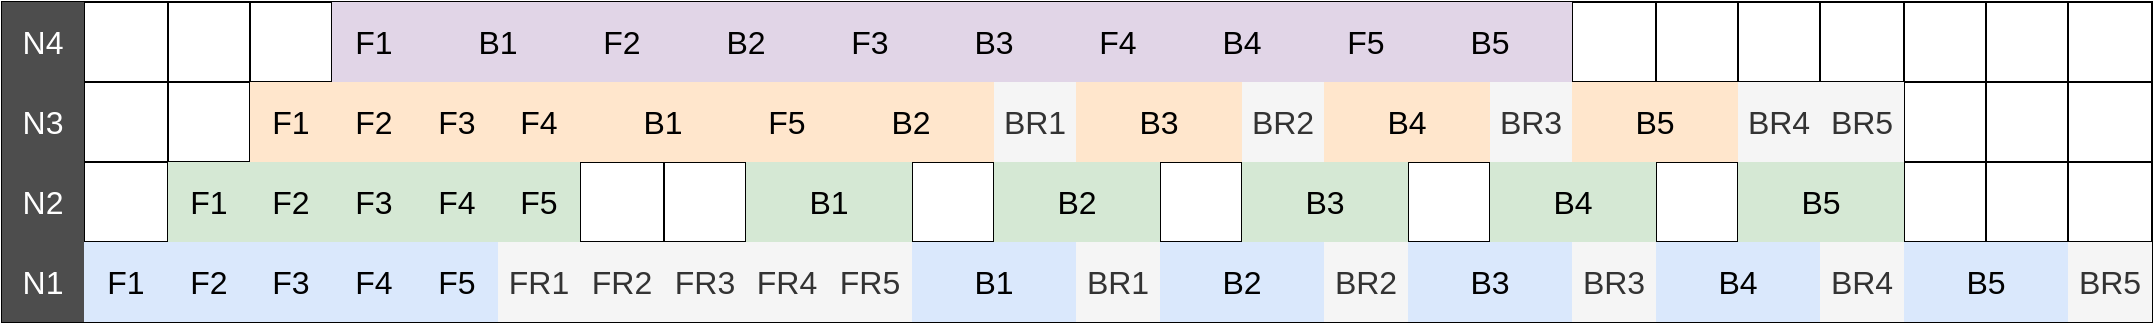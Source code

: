 <mxfile version="20.3.0" type="github">
  <diagram name="Page-1" id="2c4490ee-f0b8-94ab-5012-d5dc3445f7a3">
    <mxGraphModel dx="1597" dy="742" grid="1" gridSize="10" guides="1" tooltips="1" connect="0" arrows="1" fold="1" page="1" pageScale="1.5" pageWidth="1169" pageHeight="826" background="none" math="0" shadow="0">
      <root>
        <mxCell id="0" style=";html=1;" />
        <mxCell id="1" style=";html=1;" parent="0" />
        <mxCell id="j7-8gCURON169_EvJywG-1" value="" style="shape=table;html=1;whiteSpace=wrap;startSize=0;container=1;collapsible=0;childLayout=tableLayout;fontSize=16;strokeWidth=1;swimlaneLine=1;perimeterSpacing=0;strokeColor=#000000;shadow=0;sketch=0;" parent="1" vertex="1">
          <mxGeometry x="400" y="490" width="1075" height="160" as="geometry" />
        </mxCell>
        <mxCell id="j7-8gCURON169_EvJywG-2" value="" style="shape=tableRow;horizontal=0;startSize=0;swimlaneHead=0;swimlaneBody=0;top=0;left=0;bottom=0;right=0;collapsible=0;dropTarget=0;fillColor=none;points=[[0,0.5],[1,0.5]];portConstraint=eastwest;fontSize=16;strokeColor=#000000;strokeWidth=1;perimeterSpacing=0;shadow=0;sketch=0;swimlaneLine=1;" parent="j7-8gCURON169_EvJywG-1" vertex="1">
          <mxGeometry width="1075" height="40" as="geometry" />
        </mxCell>
        <mxCell id="j7-8gCURON169_EvJywG-3" value="N4" style="shape=partialRectangle;html=1;whiteSpace=wrap;connectable=0;fillColor=#4D4D4D;top=0;left=0;bottom=0;right=0;overflow=hidden;fontColor=#FFFFFF;fontSize=16;strokeColor=#000000;strokeWidth=1;perimeterSpacing=0;shadow=0;sketch=0;swimlaneLine=1;" parent="j7-8gCURON169_EvJywG-2" vertex="1">
          <mxGeometry width="41" height="40" as="geometry">
            <mxRectangle width="41" height="40" as="alternateBounds" />
          </mxGeometry>
        </mxCell>
        <mxCell id="j7-8gCURON169_EvJywG-164" style="shape=partialRectangle;html=1;whiteSpace=wrap;connectable=0;fillColor=none;top=0;left=0;bottom=0;right=0;overflow=hidden;fontSize=16;strokeColor=#000000;strokeWidth=1;perimeterSpacing=0;shadow=0;sketch=0;swimlaneLine=1;" parent="j7-8gCURON169_EvJywG-2" vertex="1">
          <mxGeometry x="41" width="42" height="40" as="geometry">
            <mxRectangle width="42" height="40" as="alternateBounds" />
          </mxGeometry>
        </mxCell>
        <mxCell id="j7-8gCURON169_EvJywG-158" style="shape=partialRectangle;html=1;whiteSpace=wrap;connectable=0;fillColor=none;top=0;left=0;bottom=0;right=0;overflow=hidden;fontSize=16;strokeColor=#000000;strokeWidth=1;perimeterSpacing=0;shadow=0;sketch=0;swimlaneLine=1;" parent="j7-8gCURON169_EvJywG-2" vertex="1">
          <mxGeometry x="83" width="41" height="40" as="geometry">
            <mxRectangle width="41" height="40" as="alternateBounds" />
          </mxGeometry>
        </mxCell>
        <mxCell id="j7-8gCURON169_EvJywG-152" style="shape=partialRectangle;html=1;whiteSpace=wrap;connectable=0;fillColor=none;top=0;left=0;bottom=0;right=0;overflow=hidden;fontSize=16;strokeColor=#000000;strokeWidth=1;perimeterSpacing=0;shadow=0;sketch=0;swimlaneLine=1;" parent="j7-8gCURON169_EvJywG-2" vertex="1">
          <mxGeometry x="124" width="41" height="40" as="geometry">
            <mxRectangle width="41" height="40" as="alternateBounds" />
          </mxGeometry>
        </mxCell>
        <mxCell id="j7-8gCURON169_EvJywG-146" value="F1" style="shape=partialRectangle;html=1;whiteSpace=wrap;connectable=0;fillColor=#e1d5e7;top=0;left=0;bottom=0;right=0;overflow=hidden;fontSize=16;strokeColor=#9673a6;strokeWidth=1;perimeterSpacing=0;shadow=0;sketch=0;swimlaneLine=1;" parent="j7-8gCURON169_EvJywG-2" vertex="1">
          <mxGeometry x="165" width="42" height="40" as="geometry">
            <mxRectangle width="42" height="40" as="alternateBounds" />
          </mxGeometry>
        </mxCell>
        <mxCell id="j7-8gCURON169_EvJywG-140" value="B1" style="shape=partialRectangle;html=1;whiteSpace=wrap;connectable=0;fillColor=#e1d5e7;top=0;left=0;bottom=0;right=0;overflow=hidden;fontSize=16;strokeColor=#9673a6;strokeWidth=1;perimeterSpacing=0;shadow=0;sketch=0;swimlaneLine=1;rowspan=1;colspan=2;" parent="j7-8gCURON169_EvJywG-2" vertex="1">
          <mxGeometry x="207" width="82" height="40" as="geometry">
            <mxRectangle width="41" height="40" as="alternateBounds" />
          </mxGeometry>
        </mxCell>
        <mxCell id="j7-8gCURON169_EvJywG-134" value="F3" style="shape=partialRectangle;html=1;whiteSpace=wrap;connectable=0;fillColor=#fff2cc;top=0;left=0;bottom=0;right=0;overflow=hidden;fontSize=16;strokeColor=#d6b656;strokeWidth=1;perimeterSpacing=0;shadow=0;sketch=0;swimlaneLine=1;" parent="j7-8gCURON169_EvJywG-2" vertex="1" visible="0">
          <mxGeometry x="248" width="41" height="40" as="geometry">
            <mxRectangle width="41" height="40" as="alternateBounds" />
          </mxGeometry>
        </mxCell>
        <mxCell id="j7-8gCURON169_EvJywG-110" value="F2" style="shape=partialRectangle;html=1;whiteSpace=wrap;connectable=0;fillColor=#e1d5e7;top=0;left=0;bottom=0;right=0;overflow=hidden;fontSize=16;strokeColor=#9673a6;" parent="j7-8gCURON169_EvJywG-2" vertex="1">
          <mxGeometry x="289" width="42" height="40" as="geometry">
            <mxRectangle width="42" height="40" as="alternateBounds" />
          </mxGeometry>
        </mxCell>
        <mxCell id="j7-8gCURON169_EvJywG-98" value="B2" style="shape=partialRectangle;html=1;whiteSpace=wrap;connectable=0;fillColor=#e1d5e7;top=0;left=0;bottom=0;right=0;overflow=hidden;fontSize=16;strokeColor=#9673a6;rowspan=1;colspan=2;" parent="j7-8gCURON169_EvJywG-2" vertex="1">
          <mxGeometry x="331" width="82" height="40" as="geometry">
            <mxRectangle width="41" height="40" as="alternateBounds" />
          </mxGeometry>
        </mxCell>
        <mxCell id="j7-8gCURON169_EvJywG-86" style="shape=partialRectangle;html=1;whiteSpace=wrap;connectable=0;fillColor=#fff2cc;top=0;left=0;bottom=0;right=0;overflow=hidden;fontSize=16;strokeColor=#d6b656;" parent="j7-8gCURON169_EvJywG-2" vertex="1" visible="0">
          <mxGeometry x="372" width="41" height="40" as="geometry">
            <mxRectangle width="41" height="40" as="alternateBounds" />
          </mxGeometry>
        </mxCell>
        <mxCell id="j7-8gCURON169_EvJywG-74" value="F3" style="shape=partialRectangle;html=1;whiteSpace=wrap;connectable=0;fillColor=#e1d5e7;top=0;left=0;bottom=0;right=0;overflow=hidden;fontSize=16;strokeColor=#9673a6;" parent="j7-8gCURON169_EvJywG-2" vertex="1">
          <mxGeometry x="413" width="42" height="40" as="geometry">
            <mxRectangle width="42" height="40" as="alternateBounds" />
          </mxGeometry>
        </mxCell>
        <mxCell id="j7-8gCURON169_EvJywG-62" value="B3" style="shape=partialRectangle;html=1;whiteSpace=wrap;connectable=0;fillColor=#e1d5e7;top=0;left=0;bottom=0;right=0;overflow=hidden;fontSize=16;rowspan=1;colspan=2;strokeColor=#9673a6;" parent="j7-8gCURON169_EvJywG-2" vertex="1">
          <mxGeometry x="455" width="82" height="40" as="geometry">
            <mxRectangle width="41" height="40" as="alternateBounds" />
          </mxGeometry>
        </mxCell>
        <mxCell id="j7-8gCURON169_EvJywG-56" style="shape=partialRectangle;html=1;whiteSpace=wrap;connectable=0;fillColor=#fff2cc;top=0;left=0;bottom=0;right=0;overflow=hidden;fontSize=16;strokeColor=#d6b656;strokeWidth=1;perimeterSpacing=0;shadow=0;sketch=0;swimlaneLine=1;" parent="j7-8gCURON169_EvJywG-2" vertex="1" visible="0">
          <mxGeometry x="496" width="41" height="40" as="geometry">
            <mxRectangle width="41" height="40" as="alternateBounds" />
          </mxGeometry>
        </mxCell>
        <mxCell id="j7-8gCURON169_EvJywG-50" value="F4" style="shape=partialRectangle;html=1;whiteSpace=wrap;connectable=0;fillColor=#e1d5e7;top=0;left=0;bottom=0;right=0;overflow=hidden;fontSize=16;strokeColor=#9673a6;strokeWidth=1;perimeterSpacing=0;shadow=0;sketch=0;swimlaneLine=1;" parent="j7-8gCURON169_EvJywG-2" vertex="1">
          <mxGeometry x="537" width="42" height="40" as="geometry">
            <mxRectangle width="42" height="40" as="alternateBounds" />
          </mxGeometry>
        </mxCell>
        <mxCell id="j7-8gCURON169_EvJywG-44" value="B4" style="shape=partialRectangle;html=1;whiteSpace=wrap;connectable=0;fillColor=#e1d5e7;top=0;left=0;bottom=0;right=0;overflow=hidden;fontSize=16;strokeColor=#9673a6;strokeWidth=1;perimeterSpacing=0;shadow=0;sketch=0;swimlaneLine=1;rowspan=1;colspan=2;fillStyle=auto;labelBorderColor=none;" parent="j7-8gCURON169_EvJywG-2" vertex="1">
          <mxGeometry x="579" width="82" height="40" as="geometry">
            <mxRectangle width="41" height="40" as="alternateBounds" />
          </mxGeometry>
        </mxCell>
        <mxCell id="j7-8gCURON169_EvJywG-38" style="shape=partialRectangle;html=1;whiteSpace=wrap;connectable=0;fillColor=#fff2cc;top=0;left=0;bottom=0;right=0;overflow=hidden;fontSize=16;strokeColor=#d6b656;strokeWidth=1;perimeterSpacing=0;shadow=0;sketch=0;swimlaneLine=1;" parent="j7-8gCURON169_EvJywG-2" vertex="1" visible="0">
          <mxGeometry x="620" width="41" height="40" as="geometry">
            <mxRectangle width="41" height="40" as="alternateBounds" />
          </mxGeometry>
        </mxCell>
        <mxCell id="j7-8gCURON169_EvJywG-32" value="F5" style="shape=partialRectangle;html=1;whiteSpace=wrap;connectable=0;fillColor=#e1d5e7;top=0;left=0;bottom=0;right=0;overflow=hidden;fontSize=16;strokeColor=#9673a6;strokeWidth=1;perimeterSpacing=0;shadow=0;sketch=0;swimlaneLine=1;" parent="j7-8gCURON169_EvJywG-2" vertex="1">
          <mxGeometry x="661" width="42" height="40" as="geometry">
            <mxRectangle width="42" height="40" as="alternateBounds" />
          </mxGeometry>
        </mxCell>
        <mxCell id="j7-8gCURON169_EvJywG-26" value="B5" style="shape=partialRectangle;html=1;whiteSpace=wrap;connectable=0;fillColor=#e1d5e7;top=0;left=0;bottom=0;right=0;overflow=hidden;fontSize=16;strokeColor=#9673a6;strokeWidth=1;perimeterSpacing=0;shadow=0;sketch=0;swimlaneLine=1;rowspan=1;colspan=2;" parent="j7-8gCURON169_EvJywG-2" vertex="1">
          <mxGeometry x="703" width="82" height="40" as="geometry">
            <mxRectangle width="41" height="40" as="alternateBounds" />
          </mxGeometry>
        </mxCell>
        <mxCell id="j7-8gCURON169_EvJywG-4" value="" style="shape=partialRectangle;html=1;whiteSpace=wrap;connectable=0;fillColor=none;top=0;left=0;bottom=0;right=0;overflow=hidden;fontSize=16;strokeColor=#000000;strokeWidth=1;perimeterSpacing=0;shadow=0;sketch=0;swimlaneLine=1;" parent="j7-8gCURON169_EvJywG-2" vertex="1" visible="0">
          <mxGeometry x="744" width="41" height="40" as="geometry">
            <mxRectangle width="41" height="40" as="alternateBounds" />
          </mxGeometry>
        </mxCell>
        <mxCell id="j7-8gCURON169_EvJywG-233" style="shape=partialRectangle;html=1;whiteSpace=wrap;connectable=0;fillColor=none;top=0;left=0;bottom=0;right=0;overflow=hidden;fontSize=16;strokeColor=#000000;strokeWidth=1;perimeterSpacing=0;shadow=0;sketch=0;swimlaneLine=1;" parent="j7-8gCURON169_EvJywG-2" vertex="1">
          <mxGeometry x="785" width="42" height="40" as="geometry">
            <mxRectangle width="42" height="40" as="alternateBounds" />
          </mxGeometry>
        </mxCell>
        <mxCell id="j7-8gCURON169_EvJywG-227" style="shape=partialRectangle;html=1;whiteSpace=wrap;connectable=0;fillColor=none;top=0;left=0;bottom=0;right=0;overflow=hidden;fontSize=16;strokeColor=#000000;strokeWidth=1;perimeterSpacing=0;shadow=0;sketch=0;swimlaneLine=1;" parent="j7-8gCURON169_EvJywG-2" vertex="1">
          <mxGeometry x="827" width="41" height="40" as="geometry">
            <mxRectangle width="41" height="40" as="alternateBounds" />
          </mxGeometry>
        </mxCell>
        <mxCell id="j7-8gCURON169_EvJywG-5" value="" style="shape=partialRectangle;html=1;whiteSpace=wrap;connectable=0;fillColor=none;top=0;left=0;bottom=0;right=0;overflow=hidden;fontSize=16;strokeColor=#000000;strokeWidth=1;perimeterSpacing=0;shadow=0;sketch=0;swimlaneLine=1;" parent="j7-8gCURON169_EvJywG-2" vertex="1">
          <mxGeometry x="868" width="41" height="40" as="geometry">
            <mxRectangle width="41" height="40" as="alternateBounds" />
          </mxGeometry>
        </mxCell>
        <mxCell id="j7-8gCURON169_EvJywG-128" value="" style="shape=partialRectangle;html=1;whiteSpace=wrap;connectable=0;fillColor=none;top=0;left=0;bottom=0;right=0;overflow=hidden;fontSize=16;strokeColor=#000000;strokeWidth=1;perimeterSpacing=0;shadow=0;sketch=0;swimlaneLine=1;" parent="j7-8gCURON169_EvJywG-2" vertex="1">
          <mxGeometry x="909" width="42" height="40" as="geometry">
            <mxRectangle width="42" height="40" as="alternateBounds" />
          </mxGeometry>
        </mxCell>
        <mxCell id="j7-8gCURON169_EvJywG-122" value="" style="shape=partialRectangle;html=1;whiteSpace=wrap;connectable=0;fillColor=none;top=0;left=0;bottom=0;right=0;overflow=hidden;fontSize=16;strokeColor=#000000;strokeWidth=1;perimeterSpacing=0;shadow=0;sketch=0;swimlaneLine=1;" parent="j7-8gCURON169_EvJywG-2" vertex="1">
          <mxGeometry x="951" width="41" height="40" as="geometry">
            <mxRectangle width="41" height="40" as="alternateBounds" />
          </mxGeometry>
        </mxCell>
        <mxCell id="j7-8gCURON169_EvJywG-116" value="" style="shape=partialRectangle;html=1;whiteSpace=wrap;connectable=0;fillColor=none;top=0;left=0;bottom=0;right=0;overflow=hidden;fontSize=16;strokeColor=#000000;strokeWidth=1;perimeterSpacing=0;shadow=0;sketch=0;swimlaneLine=1;" parent="j7-8gCURON169_EvJywG-2" vertex="1">
          <mxGeometry x="992" width="41" height="40" as="geometry">
            <mxRectangle width="41" height="40" as="alternateBounds" />
          </mxGeometry>
        </mxCell>
        <mxCell id="j7-8gCURON169_EvJywG-104" value="" style="shape=partialRectangle;html=1;whiteSpace=wrap;connectable=0;fillColor=none;top=0;left=0;bottom=0;right=0;overflow=hidden;fontSize=16;strokeColor=#000000;strokeWidth=1;perimeterSpacing=0;shadow=0;sketch=0;swimlaneLine=1;" parent="j7-8gCURON169_EvJywG-2" vertex="1">
          <mxGeometry x="1033" width="42" height="40" as="geometry">
            <mxRectangle width="42" height="40" as="alternateBounds" />
          </mxGeometry>
        </mxCell>
        <mxCell id="j7-8gCURON169_EvJywG-6" value="" style="shape=tableRow;horizontal=0;startSize=0;swimlaneHead=0;swimlaneBody=0;top=0;left=0;bottom=0;right=0;collapsible=0;dropTarget=0;fillColor=none;points=[[0,0.5],[1,0.5]];portConstraint=eastwest;fontSize=16;strokeColor=#000000;strokeWidth=1;perimeterSpacing=0;shadow=0;sketch=0;swimlaneLine=1;" parent="j7-8gCURON169_EvJywG-1" vertex="1">
          <mxGeometry y="40" width="1075" height="40" as="geometry" />
        </mxCell>
        <mxCell id="j7-8gCURON169_EvJywG-7" value="N3" style="shape=partialRectangle;html=1;whiteSpace=wrap;connectable=0;fillColor=#4D4D4D;top=0;left=0;bottom=0;right=0;overflow=hidden;fontColor=#FFFFFF;fontSize=16;strokeColor=#000000;strokeWidth=1;perimeterSpacing=0;shadow=0;sketch=0;swimlaneLine=1;" parent="j7-8gCURON169_EvJywG-6" vertex="1">
          <mxGeometry width="41" height="40" as="geometry">
            <mxRectangle width="41" height="40" as="alternateBounds" />
          </mxGeometry>
        </mxCell>
        <mxCell id="j7-8gCURON169_EvJywG-165" style="shape=partialRectangle;html=1;whiteSpace=wrap;connectable=0;fillColor=none;top=0;left=0;bottom=0;right=0;overflow=hidden;fontSize=16;strokeColor=#000000;strokeWidth=1;perimeterSpacing=0;shadow=0;sketch=0;swimlaneLine=1;" parent="j7-8gCURON169_EvJywG-6" vertex="1">
          <mxGeometry x="41" width="42" height="40" as="geometry">
            <mxRectangle width="42" height="40" as="alternateBounds" />
          </mxGeometry>
        </mxCell>
        <mxCell id="j7-8gCURON169_EvJywG-159" style="shape=partialRectangle;html=1;whiteSpace=wrap;connectable=0;fillColor=none;top=0;left=0;bottom=0;right=0;overflow=hidden;fontSize=16;strokeColor=#000000;strokeWidth=1;perimeterSpacing=0;shadow=0;sketch=0;swimlaneLine=1;" parent="j7-8gCURON169_EvJywG-6" vertex="1">
          <mxGeometry x="83" width="41" height="40" as="geometry">
            <mxRectangle width="41" height="40" as="alternateBounds" />
          </mxGeometry>
        </mxCell>
        <mxCell id="j7-8gCURON169_EvJywG-153" value="F1" style="shape=partialRectangle;html=1;whiteSpace=wrap;connectable=0;fillColor=#ffe6cc;top=0;left=0;bottom=0;right=0;overflow=hidden;fontSize=16;strokeColor=#d79b00;strokeWidth=1;perimeterSpacing=0;shadow=0;sketch=0;swimlaneLine=1;" parent="j7-8gCURON169_EvJywG-6" vertex="1">
          <mxGeometry x="124" width="41" height="40" as="geometry">
            <mxRectangle width="41" height="40" as="alternateBounds" />
          </mxGeometry>
        </mxCell>
        <mxCell id="j7-8gCURON169_EvJywG-147" value="F2" style="shape=partialRectangle;html=1;whiteSpace=wrap;connectable=0;fillColor=#ffe6cc;top=0;left=0;bottom=0;right=0;overflow=hidden;fontSize=16;strokeColor=#d79b00;strokeWidth=1;perimeterSpacing=0;shadow=0;sketch=0;swimlaneLine=1;" parent="j7-8gCURON169_EvJywG-6" vertex="1">
          <mxGeometry x="165" width="42" height="40" as="geometry">
            <mxRectangle width="42" height="40" as="alternateBounds" />
          </mxGeometry>
        </mxCell>
        <mxCell id="j7-8gCURON169_EvJywG-141" value="F3" style="shape=partialRectangle;html=1;whiteSpace=wrap;connectable=0;fillColor=#ffe6cc;top=0;left=0;bottom=0;right=0;overflow=hidden;fontSize=16;strokeColor=#d79b00;strokeWidth=1;perimeterSpacing=0;shadow=0;sketch=0;swimlaneLine=1;" parent="j7-8gCURON169_EvJywG-6" vertex="1">
          <mxGeometry x="207" width="41" height="40" as="geometry">
            <mxRectangle width="41" height="40" as="alternateBounds" />
          </mxGeometry>
        </mxCell>
        <mxCell id="j7-8gCURON169_EvJywG-135" value="F4" style="shape=partialRectangle;html=1;whiteSpace=wrap;connectable=0;fillColor=#ffe6cc;top=0;left=0;bottom=0;right=0;overflow=hidden;fontSize=16;strokeColor=#d79b00;strokeWidth=1;perimeterSpacing=0;shadow=0;sketch=0;swimlaneLine=1;" parent="j7-8gCURON169_EvJywG-6" vertex="1">
          <mxGeometry x="248" width="41" height="40" as="geometry">
            <mxRectangle width="41" height="40" as="alternateBounds" />
          </mxGeometry>
        </mxCell>
        <mxCell id="j7-8gCURON169_EvJywG-129" value="B1" style="shape=partialRectangle;html=1;whiteSpace=wrap;connectable=0;fillColor=#ffe6cc;top=0;left=0;bottom=0;right=0;overflow=hidden;fontSize=16;strokeColor=#d79b00;strokeWidth=1;perimeterSpacing=0;shadow=0;sketch=0;swimlaneLine=1;rowspan=1;colspan=2;" parent="j7-8gCURON169_EvJywG-6" vertex="1">
          <mxGeometry x="289" width="83" height="40" as="geometry">
            <mxRectangle width="42" height="40" as="alternateBounds" />
          </mxGeometry>
        </mxCell>
        <mxCell id="j7-8gCURON169_EvJywG-123" value="B2" style="shape=partialRectangle;html=1;whiteSpace=wrap;connectable=0;fillColor=#ffe6cc;top=0;left=0;bottom=0;right=0;overflow=hidden;fontSize=16;strokeColor=#d79b00;strokeWidth=1;perimeterSpacing=0;shadow=0;sketch=0;swimlaneLine=1;" parent="j7-8gCURON169_EvJywG-6" vertex="1" visible="0">
          <mxGeometry x="331" width="41" height="40" as="geometry">
            <mxRectangle width="41" height="40" as="alternateBounds" />
          </mxGeometry>
        </mxCell>
        <mxCell id="j7-8gCURON169_EvJywG-117" value="F5" style="shape=partialRectangle;html=1;whiteSpace=wrap;connectable=0;fillColor=#ffe6cc;top=0;left=0;bottom=0;right=0;overflow=hidden;fontSize=16;strokeColor=#d79b00;strokeWidth=1;perimeterSpacing=0;shadow=0;sketch=0;swimlaneLine=1;" parent="j7-8gCURON169_EvJywG-6" vertex="1">
          <mxGeometry x="372" width="41" height="40" as="geometry">
            <mxRectangle width="41" height="40" as="alternateBounds" />
          </mxGeometry>
        </mxCell>
        <mxCell id="j7-8gCURON169_EvJywG-105" value="B2" style="shape=partialRectangle;html=1;whiteSpace=wrap;connectable=0;fillColor=#ffe6cc;top=0;left=0;bottom=0;right=0;overflow=hidden;fontSize=16;strokeColor=#d79b00;strokeWidth=1;perimeterSpacing=0;shadow=0;sketch=0;swimlaneLine=1;rowspan=1;colspan=2;" parent="j7-8gCURON169_EvJywG-6" vertex="1">
          <mxGeometry x="413" width="83" height="40" as="geometry">
            <mxRectangle width="42" height="40" as="alternateBounds" />
          </mxGeometry>
        </mxCell>
        <mxCell id="j7-8gCURON169_EvJywG-111" value="" style="shape=partialRectangle;html=1;whiteSpace=wrap;connectable=0;fillColor=none;top=0;left=0;bottom=0;right=0;overflow=hidden;fontSize=16;strokeColor=#000000;strokeWidth=1;perimeterSpacing=0;shadow=0;sketch=0;swimlaneLine=1;" parent="j7-8gCURON169_EvJywG-6" vertex="1" visible="0">
          <mxGeometry x="455" width="41" height="40" as="geometry">
            <mxRectangle width="41" height="40" as="alternateBounds" />
          </mxGeometry>
        </mxCell>
        <mxCell id="j7-8gCURON169_EvJywG-93" value="BR1" style="shape=partialRectangle;html=1;whiteSpace=wrap;connectable=0;fillColor=#f5f5f5;top=0;left=0;bottom=0;right=0;overflow=hidden;fontSize=16;strokeColor=#666666;strokeWidth=1;shadow=0;sketch=0;fontColor=#333333;" parent="j7-8gCURON169_EvJywG-6" vertex="1">
          <mxGeometry x="496" width="41" height="40" as="geometry">
            <mxRectangle width="41" height="40" as="alternateBounds" />
          </mxGeometry>
        </mxCell>
        <mxCell id="j7-8gCURON169_EvJywG-99" value="B3" style="shape=partialRectangle;html=1;whiteSpace=wrap;connectable=0;fillColor=#ffe6cc;top=0;left=0;bottom=0;right=0;overflow=hidden;fontSize=16;strokeColor=#d79b00;strokeWidth=1;perimeterSpacing=0;shadow=0;sketch=0;swimlaneLine=1;rowspan=1;colspan=2;" parent="j7-8gCURON169_EvJywG-6" vertex="1">
          <mxGeometry x="537" width="83" height="40" as="geometry">
            <mxRectangle width="42" height="40" as="alternateBounds" />
          </mxGeometry>
        </mxCell>
        <mxCell id="j7-8gCURON169_EvJywG-81" value="" style="shape=partialRectangle;html=1;whiteSpace=wrap;connectable=0;fillColor=none;top=0;left=0;bottom=0;right=0;overflow=hidden;fontSize=16;strokeColor=#000000;strokeWidth=1;shadow=0;sketch=0;" parent="j7-8gCURON169_EvJywG-6" vertex="1" visible="0">
          <mxGeometry x="579" width="41" height="40" as="geometry">
            <mxRectangle width="41" height="40" as="alternateBounds" />
          </mxGeometry>
        </mxCell>
        <mxCell id="j7-8gCURON169_EvJywG-87" value="BR2" style="shape=partialRectangle;html=1;whiteSpace=wrap;connectable=0;fillColor=#f5f5f5;top=0;left=0;bottom=0;right=0;overflow=hidden;fontSize=16;strokeColor=#666666;strokeWidth=1;perimeterSpacing=0;shadow=0;sketch=0;swimlaneLine=1;fontColor=#333333;" parent="j7-8gCURON169_EvJywG-6" vertex="1">
          <mxGeometry x="620" width="41" height="40" as="geometry">
            <mxRectangle width="41" height="40" as="alternateBounds" />
          </mxGeometry>
        </mxCell>
        <mxCell id="j7-8gCURON169_EvJywG-69" value="B4" style="shape=partialRectangle;html=1;whiteSpace=wrap;connectable=0;fillColor=#ffe6cc;top=0;left=0;bottom=0;right=0;overflow=hidden;fontSize=16;strokeColor=#d79b00;strokeWidth=1;shadow=0;sketch=0;rowspan=1;colspan=2;" parent="j7-8gCURON169_EvJywG-6" vertex="1">
          <mxGeometry x="661" width="83" height="40" as="geometry">
            <mxRectangle width="42" height="40" as="alternateBounds" />
          </mxGeometry>
        </mxCell>
        <mxCell id="j7-8gCURON169_EvJywG-75" value="" style="shape=partialRectangle;html=1;whiteSpace=wrap;connectable=0;fillColor=none;top=0;left=0;bottom=0;right=0;overflow=hidden;fontSize=16;strokeColor=#000000;strokeWidth=1;perimeterSpacing=0;shadow=0;sketch=0;swimlaneLine=1;" parent="j7-8gCURON169_EvJywG-6" vertex="1" visible="0">
          <mxGeometry x="703" width="41" height="40" as="geometry">
            <mxRectangle width="41" height="40" as="alternateBounds" />
          </mxGeometry>
        </mxCell>
        <mxCell id="j7-8gCURON169_EvJywG-57" value="BR3" style="shape=partialRectangle;html=1;whiteSpace=wrap;connectable=0;fillColor=#f5f5f5;top=0;left=0;bottom=0;right=0;overflow=hidden;fontSize=16;strokeColor=#666666;strokeWidth=1;shadow=0;sketch=0;fontColor=#333333;" parent="j7-8gCURON169_EvJywG-6" vertex="1">
          <mxGeometry x="744" width="41" height="40" as="geometry">
            <mxRectangle width="41" height="40" as="alternateBounds" />
          </mxGeometry>
        </mxCell>
        <mxCell id="j7-8gCURON169_EvJywG-63" value="B5" style="shape=partialRectangle;html=1;whiteSpace=wrap;connectable=0;fillColor=#ffe6cc;top=0;left=0;bottom=0;right=0;overflow=hidden;fontSize=16;strokeColor=#d79b00;strokeWidth=1;perimeterSpacing=0;shadow=0;sketch=0;swimlaneLine=1;rowspan=1;colspan=2;" parent="j7-8gCURON169_EvJywG-6" vertex="1">
          <mxGeometry x="785" width="83" height="40" as="geometry">
            <mxRectangle width="42" height="40" as="alternateBounds" />
          </mxGeometry>
        </mxCell>
        <mxCell id="j7-8gCURON169_EvJywG-51" style="shape=partialRectangle;html=1;whiteSpace=wrap;connectable=0;fillColor=none;top=0;left=0;bottom=0;right=0;overflow=hidden;fontSize=16;strokeColor=#000000;strokeWidth=1;shadow=0;sketch=0;" parent="j7-8gCURON169_EvJywG-6" vertex="1" visible="0">
          <mxGeometry x="827" width="41" height="40" as="geometry">
            <mxRectangle width="41" height="40" as="alternateBounds" />
          </mxGeometry>
        </mxCell>
        <mxCell id="j7-8gCURON169_EvJywG-45" value="BR4" style="shape=partialRectangle;html=1;whiteSpace=wrap;connectable=0;fillColor=#f5f5f5;top=0;left=0;bottom=0;right=0;overflow=hidden;fontSize=16;strokeColor=#666666;strokeWidth=1;perimeterSpacing=0;shadow=0;sketch=0;swimlaneLine=1;fontColor=#333333;" parent="j7-8gCURON169_EvJywG-6" vertex="1">
          <mxGeometry x="868" width="41" height="40" as="geometry">
            <mxRectangle width="41" height="40" as="alternateBounds" />
          </mxGeometry>
        </mxCell>
        <mxCell id="j7-8gCURON169_EvJywG-39" value="BR5" style="shape=partialRectangle;html=1;whiteSpace=wrap;connectable=0;fillColor=#f5f5f5;top=0;left=0;bottom=0;right=0;overflow=hidden;fontSize=16;strokeColor=#666666;strokeWidth=1;perimeterSpacing=0;shadow=0;sketch=0;swimlaneLine=1;fontColor=#333333;" parent="j7-8gCURON169_EvJywG-6" vertex="1">
          <mxGeometry x="909" width="42" height="40" as="geometry">
            <mxRectangle width="42" height="40" as="alternateBounds" />
          </mxGeometry>
        </mxCell>
        <mxCell id="j7-8gCURON169_EvJywG-33" style="shape=partialRectangle;html=1;whiteSpace=wrap;connectable=0;fillColor=none;top=0;left=0;bottom=0;right=0;overflow=hidden;fontSize=16;strokeColor=#000000;strokeWidth=1;perimeterSpacing=0;shadow=0;sketch=0;swimlaneLine=1;" parent="j7-8gCURON169_EvJywG-6" vertex="1">
          <mxGeometry x="951" width="41" height="40" as="geometry">
            <mxRectangle width="41" height="40" as="alternateBounds" />
          </mxGeometry>
        </mxCell>
        <mxCell id="j7-8gCURON169_EvJywG-27" style="shape=partialRectangle;html=1;whiteSpace=wrap;connectable=0;fillColor=none;top=0;left=0;bottom=0;right=0;overflow=hidden;fontSize=16;strokeColor=#000000;strokeWidth=1;perimeterSpacing=0;shadow=0;sketch=0;swimlaneLine=1;" parent="j7-8gCURON169_EvJywG-6" vertex="1">
          <mxGeometry x="992" width="41" height="40" as="geometry">
            <mxRectangle width="41" height="40" as="alternateBounds" />
          </mxGeometry>
        </mxCell>
        <mxCell id="j7-8gCURON169_EvJywG-8" value="" style="shape=partialRectangle;html=1;whiteSpace=wrap;connectable=0;fillColor=none;top=0;left=0;bottom=0;right=0;overflow=hidden;fontSize=16;strokeColor=#000000;strokeWidth=1;perimeterSpacing=0;shadow=0;sketch=0;swimlaneLine=1;" parent="j7-8gCURON169_EvJywG-6" vertex="1">
          <mxGeometry x="1033" width="42" height="40" as="geometry">
            <mxRectangle width="42" height="40" as="alternateBounds" />
          </mxGeometry>
        </mxCell>
        <mxCell id="j7-8gCURON169_EvJywG-10" value="" style="shape=tableRow;horizontal=0;startSize=0;swimlaneHead=0;swimlaneBody=0;top=0;left=0;bottom=0;right=0;collapsible=0;dropTarget=0;fillColor=none;points=[[0,0.5],[1,0.5]];portConstraint=eastwest;fontSize=16;strokeColor=#000000;strokeWidth=1;perimeterSpacing=0;shadow=0;sketch=0;swimlaneLine=1;" parent="j7-8gCURON169_EvJywG-1" vertex="1">
          <mxGeometry y="80" width="1075" height="40" as="geometry" />
        </mxCell>
        <mxCell id="j7-8gCURON169_EvJywG-11" value="N2" style="shape=partialRectangle;html=1;whiteSpace=wrap;connectable=0;fillColor=#4D4D4D;top=0;left=0;bottom=0;right=0;overflow=hidden;fontColor=#FFFFFF;fontSize=16;strokeColor=#000000;strokeWidth=1;perimeterSpacing=0;shadow=0;sketch=0;swimlaneLine=1;" parent="j7-8gCURON169_EvJywG-10" vertex="1">
          <mxGeometry width="41" height="40" as="geometry">
            <mxRectangle width="41" height="40" as="alternateBounds" />
          </mxGeometry>
        </mxCell>
        <mxCell id="j7-8gCURON169_EvJywG-166" style="shape=partialRectangle;html=1;whiteSpace=wrap;connectable=0;fillColor=none;top=0;left=0;bottom=0;right=0;overflow=hidden;fontSize=16;strokeColor=#000000;strokeWidth=1;perimeterSpacing=0;shadow=0;sketch=0;swimlaneLine=1;" parent="j7-8gCURON169_EvJywG-10" vertex="1">
          <mxGeometry x="41" width="42" height="40" as="geometry">
            <mxRectangle width="42" height="40" as="alternateBounds" />
          </mxGeometry>
        </mxCell>
        <mxCell id="j7-8gCURON169_EvJywG-160" value="F1" style="shape=partialRectangle;html=1;whiteSpace=wrap;connectable=0;fillColor=#d5e8d4;top=0;left=0;bottom=0;right=0;overflow=hidden;fontSize=16;strokeColor=#82b366;strokeWidth=1;perimeterSpacing=0;shadow=0;sketch=0;swimlaneLine=1;" parent="j7-8gCURON169_EvJywG-10" vertex="1">
          <mxGeometry x="83" width="41" height="40" as="geometry">
            <mxRectangle width="41" height="40" as="alternateBounds" />
          </mxGeometry>
        </mxCell>
        <mxCell id="j7-8gCURON169_EvJywG-154" value="F2" style="shape=partialRectangle;html=1;whiteSpace=wrap;connectable=0;fillColor=#d5e8d4;top=0;left=0;bottom=0;right=0;overflow=hidden;fontSize=16;strokeColor=#82b366;strokeWidth=1;perimeterSpacing=0;shadow=0;sketch=0;swimlaneLine=1;" parent="j7-8gCURON169_EvJywG-10" vertex="1">
          <mxGeometry x="124" width="41" height="40" as="geometry">
            <mxRectangle width="41" height="40" as="alternateBounds" />
          </mxGeometry>
        </mxCell>
        <mxCell id="j7-8gCURON169_EvJywG-148" value="F3" style="shape=partialRectangle;html=1;whiteSpace=wrap;connectable=0;fillColor=#d5e8d4;top=0;left=0;bottom=0;right=0;overflow=hidden;fontSize=16;strokeColor=#82b366;strokeWidth=1;perimeterSpacing=0;shadow=0;sketch=0;swimlaneLine=1;" parent="j7-8gCURON169_EvJywG-10" vertex="1">
          <mxGeometry x="165" width="42" height="40" as="geometry">
            <mxRectangle width="42" height="40" as="alternateBounds" />
          </mxGeometry>
        </mxCell>
        <mxCell id="j7-8gCURON169_EvJywG-142" value="F4" style="shape=partialRectangle;html=1;whiteSpace=wrap;connectable=0;fillColor=#d5e8d4;top=0;left=0;bottom=0;right=0;overflow=hidden;fontSize=16;strokeColor=#82b366;strokeWidth=1;perimeterSpacing=0;shadow=0;sketch=0;swimlaneLine=1;" parent="j7-8gCURON169_EvJywG-10" vertex="1">
          <mxGeometry x="207" width="41" height="40" as="geometry">
            <mxRectangle width="41" height="40" as="alternateBounds" />
          </mxGeometry>
        </mxCell>
        <mxCell id="j7-8gCURON169_EvJywG-136" value="F5" style="shape=partialRectangle;html=1;whiteSpace=wrap;connectable=0;fillColor=#d5e8d4;top=0;left=0;bottom=0;right=0;overflow=hidden;fontSize=16;strokeColor=#82b366;strokeWidth=1;perimeterSpacing=0;shadow=0;sketch=0;swimlaneLine=1;" parent="j7-8gCURON169_EvJywG-10" vertex="1">
          <mxGeometry x="248" width="41" height="40" as="geometry">
            <mxRectangle width="41" height="40" as="alternateBounds" />
          </mxGeometry>
        </mxCell>
        <mxCell id="j7-8gCURON169_EvJywG-130" style="shape=partialRectangle;html=1;whiteSpace=wrap;connectable=0;fillColor=none;top=0;left=0;bottom=0;right=0;overflow=hidden;fontSize=16;strokeColor=#000000;strokeWidth=1;perimeterSpacing=0;shadow=0;sketch=0;swimlaneLine=1;" parent="j7-8gCURON169_EvJywG-10" vertex="1">
          <mxGeometry x="289" width="42" height="40" as="geometry">
            <mxRectangle width="42" height="40" as="alternateBounds" />
          </mxGeometry>
        </mxCell>
        <mxCell id="j7-8gCURON169_EvJywG-124" style="shape=partialRectangle;html=1;whiteSpace=wrap;connectable=0;fillColor=none;top=0;left=0;bottom=0;right=0;overflow=hidden;fontSize=16;strokeColor=#000000;strokeWidth=1;perimeterSpacing=0;shadow=0;sketch=0;swimlaneLine=1;" parent="j7-8gCURON169_EvJywG-10" vertex="1">
          <mxGeometry x="331" width="41" height="40" as="geometry">
            <mxRectangle width="41" height="40" as="alternateBounds" />
          </mxGeometry>
        </mxCell>
        <mxCell id="j7-8gCURON169_EvJywG-118" value="B1" style="shape=partialRectangle;html=1;whiteSpace=wrap;connectable=0;fillColor=#d5e8d4;top=0;left=0;bottom=0;right=0;overflow=hidden;fontSize=16;strokeColor=#82b366;strokeWidth=1;perimeterSpacing=0;shadow=0;sketch=0;swimlaneLine=1;rowspan=1;colspan=2;" parent="j7-8gCURON169_EvJywG-10" vertex="1">
          <mxGeometry x="372" width="83" height="40" as="geometry">
            <mxRectangle width="41" height="40" as="alternateBounds" />
          </mxGeometry>
        </mxCell>
        <mxCell id="j7-8gCURON169_EvJywG-112" style="shape=partialRectangle;html=1;whiteSpace=wrap;connectable=0;fillColor=none;top=0;left=0;bottom=0;right=0;overflow=hidden;fontSize=16;strokeColor=#000000;strokeWidth=1;perimeterSpacing=0;shadow=0;sketch=0;swimlaneLine=1;" parent="j7-8gCURON169_EvJywG-10" vertex="1" visible="0">
          <mxGeometry x="413" width="42" height="40" as="geometry">
            <mxRectangle width="42" height="40" as="alternateBounds" />
          </mxGeometry>
        </mxCell>
        <mxCell id="j7-8gCURON169_EvJywG-100" style="shape=partialRectangle;html=1;whiteSpace=wrap;connectable=0;fillColor=none;top=0;left=0;bottom=0;right=0;overflow=hidden;fontSize=16;strokeColor=#000000;strokeWidth=1;perimeterSpacing=0;shadow=0;sketch=0;swimlaneLine=1;" parent="j7-8gCURON169_EvJywG-10" vertex="1">
          <mxGeometry x="455" width="41" height="40" as="geometry">
            <mxRectangle width="41" height="40" as="alternateBounds" />
          </mxGeometry>
        </mxCell>
        <mxCell id="j7-8gCURON169_EvJywG-88" value="B2" style="shape=partialRectangle;html=1;whiteSpace=wrap;connectable=0;fillColor=#d5e8d4;top=0;left=0;bottom=0;right=0;overflow=hidden;fontSize=16;strokeColor=#82b366;strokeWidth=1;perimeterSpacing=0;shadow=0;sketch=0;swimlaneLine=1;rowspan=1;colspan=2;" parent="j7-8gCURON169_EvJywG-10" vertex="1">
          <mxGeometry x="496" width="83" height="40" as="geometry">
            <mxRectangle width="41" height="40" as="alternateBounds" />
          </mxGeometry>
        </mxCell>
        <mxCell id="j7-8gCURON169_EvJywG-106" value="B5" style="shape=partialRectangle;html=1;whiteSpace=wrap;connectable=0;fillColor=none;top=0;left=0;bottom=0;right=0;overflow=hidden;fontSize=16;strokeColor=#000000;strokeWidth=1;perimeterSpacing=0;shadow=0;sketch=0;swimlaneLine=1;" parent="j7-8gCURON169_EvJywG-10" vertex="1" visible="0">
          <mxGeometry x="537" width="42" height="40" as="geometry">
            <mxRectangle width="42" height="40" as="alternateBounds" />
          </mxGeometry>
        </mxCell>
        <mxCell id="j7-8gCURON169_EvJywG-76" style="shape=partialRectangle;html=1;whiteSpace=wrap;connectable=0;fillColor=none;top=0;left=0;bottom=0;right=0;overflow=hidden;fontSize=16;strokeColor=#000000;strokeWidth=1;shadow=0;sketch=0;" parent="j7-8gCURON169_EvJywG-10" vertex="1">
          <mxGeometry x="579" width="41" height="40" as="geometry">
            <mxRectangle width="41" height="40" as="alternateBounds" />
          </mxGeometry>
        </mxCell>
        <mxCell id="j7-8gCURON169_EvJywG-94" value="B3" style="shape=partialRectangle;html=1;whiteSpace=wrap;connectable=0;fillColor=#d5e8d4;top=0;left=0;bottom=0;right=0;overflow=hidden;fontSize=16;strokeColor=#82b366;strokeWidth=1;perimeterSpacing=0;shadow=0;sketch=0;swimlaneLine=1;rowspan=1;colspan=2;" parent="j7-8gCURON169_EvJywG-10" vertex="1">
          <mxGeometry x="620" width="83" height="40" as="geometry">
            <mxRectangle width="41" height="40" as="alternateBounds" />
          </mxGeometry>
        </mxCell>
        <mxCell id="j7-8gCURON169_EvJywG-64" style="shape=partialRectangle;html=1;whiteSpace=wrap;connectable=0;fillColor=none;top=0;left=0;bottom=0;right=0;overflow=hidden;fontSize=16;strokeColor=#000000;strokeWidth=1;shadow=0;sketch=0;" parent="j7-8gCURON169_EvJywG-10" vertex="1" visible="0">
          <mxGeometry x="661" width="42" height="40" as="geometry">
            <mxRectangle width="42" height="40" as="alternateBounds" />
          </mxGeometry>
        </mxCell>
        <mxCell id="j7-8gCURON169_EvJywG-82" value="" style="shape=partialRectangle;html=1;whiteSpace=wrap;connectable=0;fillColor=none;top=0;left=0;bottom=0;right=0;overflow=hidden;fontSize=16;strokeColor=#000000;strokeWidth=1;perimeterSpacing=0;shadow=0;sketch=0;swimlaneLine=1;" parent="j7-8gCURON169_EvJywG-10" vertex="1">
          <mxGeometry x="703" width="41" height="40" as="geometry">
            <mxRectangle width="41" height="40" as="alternateBounds" />
          </mxGeometry>
        </mxCell>
        <mxCell id="j7-8gCURON169_EvJywG-52" value="B4" style="shape=partialRectangle;html=1;whiteSpace=wrap;connectable=0;fillColor=#d5e8d4;top=0;left=0;bottom=0;right=0;overflow=hidden;fontSize=16;strokeColor=#82b366;strokeWidth=1;shadow=0;sketch=0;rowspan=1;colspan=2;" parent="j7-8gCURON169_EvJywG-10" vertex="1">
          <mxGeometry x="744" width="83" height="40" as="geometry">
            <mxRectangle width="41" height="40" as="alternateBounds" />
          </mxGeometry>
        </mxCell>
        <mxCell id="j7-8gCURON169_EvJywG-70" value="B2" style="shape=partialRectangle;html=1;whiteSpace=wrap;connectable=0;fillColor=none;top=0;left=0;bottom=0;right=0;overflow=hidden;fontSize=16;strokeColor=#000000;strokeWidth=1;perimeterSpacing=0;shadow=0;sketch=0;swimlaneLine=1;" parent="j7-8gCURON169_EvJywG-10" vertex="1" visible="0">
          <mxGeometry x="785" width="42" height="40" as="geometry">
            <mxRectangle width="42" height="40" as="alternateBounds" />
          </mxGeometry>
        </mxCell>
        <mxCell id="j7-8gCURON169_EvJywG-46" style="shape=partialRectangle;html=1;whiteSpace=wrap;connectable=0;fillColor=none;top=0;left=0;bottom=0;right=0;overflow=hidden;fontSize=16;strokeColor=#000000;strokeWidth=1;shadow=0;sketch=0;" parent="j7-8gCURON169_EvJywG-10" vertex="1">
          <mxGeometry x="827" width="41" height="40" as="geometry">
            <mxRectangle width="41" height="40" as="alternateBounds" />
          </mxGeometry>
        </mxCell>
        <mxCell id="j7-8gCURON169_EvJywG-58" value="B5" style="shape=partialRectangle;html=1;whiteSpace=wrap;connectable=0;fillColor=#d5e8d4;top=0;left=0;bottom=0;right=0;overflow=hidden;fontSize=16;strokeColor=#82b366;strokeWidth=1;perimeterSpacing=0;shadow=0;sketch=0;swimlaneLine=1;rowspan=1;colspan=2;" parent="j7-8gCURON169_EvJywG-10" vertex="1">
          <mxGeometry x="868" width="83" height="40" as="geometry">
            <mxRectangle width="41" height="40" as="alternateBounds" />
          </mxGeometry>
        </mxCell>
        <mxCell id="j7-8gCURON169_EvJywG-40" style="shape=partialRectangle;html=1;whiteSpace=wrap;connectable=0;fillColor=none;top=0;left=0;bottom=0;right=0;overflow=hidden;fontSize=16;strokeColor=#000000;strokeWidth=1;shadow=0;sketch=0;" parent="j7-8gCURON169_EvJywG-10" vertex="1" visible="0">
          <mxGeometry x="909" width="42" height="40" as="geometry">
            <mxRectangle width="42" height="40" as="alternateBounds" />
          </mxGeometry>
        </mxCell>
        <mxCell id="j7-8gCURON169_EvJywG-34" style="shape=partialRectangle;html=1;whiteSpace=wrap;connectable=0;fillColor=none;top=0;left=0;bottom=0;right=0;overflow=hidden;fontSize=16;strokeColor=#000000;strokeWidth=1;perimeterSpacing=0;shadow=0;sketch=0;swimlaneLine=1;" parent="j7-8gCURON169_EvJywG-10" vertex="1">
          <mxGeometry x="951" width="41" height="40" as="geometry">
            <mxRectangle width="41" height="40" as="alternateBounds" />
          </mxGeometry>
        </mxCell>
        <mxCell id="j7-8gCURON169_EvJywG-28" style="shape=partialRectangle;html=1;whiteSpace=wrap;connectable=0;fillColor=none;top=0;left=0;bottom=0;right=0;overflow=hidden;fontSize=16;strokeColor=#000000;strokeWidth=1;perimeterSpacing=0;shadow=0;sketch=0;swimlaneLine=1;" parent="j7-8gCURON169_EvJywG-10" vertex="1">
          <mxGeometry x="992" width="41" height="40" as="geometry">
            <mxRectangle width="41" height="40" as="alternateBounds" />
          </mxGeometry>
        </mxCell>
        <mxCell id="j7-8gCURON169_EvJywG-12" value="" style="shape=partialRectangle;html=1;whiteSpace=wrap;connectable=0;fillColor=none;top=0;left=0;bottom=0;right=0;overflow=hidden;fontSize=16;strokeColor=#000000;strokeWidth=1;perimeterSpacing=0;shadow=0;sketch=0;swimlaneLine=1;" parent="j7-8gCURON169_EvJywG-10" vertex="1">
          <mxGeometry x="1033" width="42" height="40" as="geometry">
            <mxRectangle width="42" height="40" as="alternateBounds" />
          </mxGeometry>
        </mxCell>
        <mxCell id="j7-8gCURON169_EvJywG-14" style="shape=tableRow;horizontal=0;startSize=0;swimlaneHead=0;swimlaneBody=0;top=0;left=0;bottom=0;right=0;collapsible=0;dropTarget=0;fillColor=none;points=[[0,0.5],[1,0.5]];portConstraint=eastwest;fontSize=16;strokeColor=#000000;strokeWidth=1;perimeterSpacing=0;shadow=0;sketch=0;swimlaneLine=1;" parent="j7-8gCURON169_EvJywG-1" vertex="1">
          <mxGeometry y="120" width="1075" height="40" as="geometry" />
        </mxCell>
        <mxCell id="j7-8gCURON169_EvJywG-15" value="N1" style="shape=partialRectangle;html=1;whiteSpace=wrap;connectable=0;fillColor=#4D4D4D;top=0;left=0;bottom=0;right=0;overflow=hidden;fontColor=#FFFFFF;fontSize=16;strokeColor=#000000;strokeWidth=1;perimeterSpacing=0;shadow=0;sketch=0;swimlaneLine=1;" parent="j7-8gCURON169_EvJywG-14" vertex="1">
          <mxGeometry width="41" height="40" as="geometry">
            <mxRectangle width="41" height="40" as="alternateBounds" />
          </mxGeometry>
        </mxCell>
        <mxCell id="j7-8gCURON169_EvJywG-167" value="F1" style="shape=partialRectangle;html=1;whiteSpace=wrap;connectable=0;fillColor=#dae8fc;top=0;left=0;bottom=0;right=0;overflow=hidden;fontSize=16;strokeColor=#6c8ebf;strokeWidth=1;perimeterSpacing=0;shadow=0;sketch=0;swimlaneLine=1;" parent="j7-8gCURON169_EvJywG-14" vertex="1">
          <mxGeometry x="41" width="42" height="40" as="geometry">
            <mxRectangle width="42" height="40" as="alternateBounds" />
          </mxGeometry>
        </mxCell>
        <mxCell id="j7-8gCURON169_EvJywG-161" value="F2" style="shape=partialRectangle;html=1;whiteSpace=wrap;connectable=0;fillColor=#dae8fc;top=0;left=0;bottom=0;right=0;overflow=hidden;fontSize=16;strokeColor=#6c8ebf;strokeWidth=1;perimeterSpacing=0;shadow=0;sketch=0;swimlaneLine=1;" parent="j7-8gCURON169_EvJywG-14" vertex="1">
          <mxGeometry x="83" width="41" height="40" as="geometry">
            <mxRectangle width="41" height="40" as="alternateBounds" />
          </mxGeometry>
        </mxCell>
        <mxCell id="j7-8gCURON169_EvJywG-155" value="F3" style="shape=partialRectangle;html=1;whiteSpace=wrap;connectable=0;fillColor=#dae8fc;top=0;left=0;bottom=0;right=0;overflow=hidden;fontSize=16;strokeColor=#6c8ebf;strokeWidth=1;perimeterSpacing=0;shadow=0;sketch=0;swimlaneLine=1;" parent="j7-8gCURON169_EvJywG-14" vertex="1">
          <mxGeometry x="124" width="41" height="40" as="geometry">
            <mxRectangle width="41" height="40" as="alternateBounds" />
          </mxGeometry>
        </mxCell>
        <mxCell id="j7-8gCURON169_EvJywG-149" value="F4" style="shape=partialRectangle;html=1;whiteSpace=wrap;connectable=0;fillColor=#dae8fc;top=0;left=0;bottom=0;right=0;overflow=hidden;fontSize=16;strokeColor=#6c8ebf;strokeWidth=1;perimeterSpacing=0;shadow=0;sketch=0;swimlaneLine=1;" parent="j7-8gCURON169_EvJywG-14" vertex="1">
          <mxGeometry x="165" width="42" height="40" as="geometry">
            <mxRectangle width="42" height="40" as="alternateBounds" />
          </mxGeometry>
        </mxCell>
        <mxCell id="j7-8gCURON169_EvJywG-143" value="F5" style="shape=partialRectangle;html=1;whiteSpace=wrap;connectable=0;fillColor=#dae8fc;top=0;left=0;bottom=0;right=0;overflow=hidden;fontSize=16;strokeColor=#6c8ebf;strokeWidth=1;perimeterSpacing=0;shadow=0;sketch=0;swimlaneLine=1;fillStyle=solid;" parent="j7-8gCURON169_EvJywG-14" vertex="1">
          <mxGeometry x="207" width="41" height="40" as="geometry">
            <mxRectangle width="41" height="40" as="alternateBounds" />
          </mxGeometry>
        </mxCell>
        <mxCell id="j7-8gCURON169_EvJywG-137" value="FR1" style="shape=partialRectangle;html=1;whiteSpace=wrap;connectable=0;fillColor=#f5f5f5;top=0;left=0;bottom=0;right=0;overflow=hidden;fontSize=16;strokeColor=#666666;strokeWidth=1;perimeterSpacing=0;shadow=0;sketch=0;swimlaneLine=1;fontColor=#333333;" parent="j7-8gCURON169_EvJywG-14" vertex="1">
          <mxGeometry x="248" width="41" height="40" as="geometry">
            <mxRectangle width="41" height="40" as="alternateBounds" />
          </mxGeometry>
        </mxCell>
        <mxCell id="j7-8gCURON169_EvJywG-131" value="FR2" style="shape=partialRectangle;html=1;whiteSpace=wrap;connectable=0;fillColor=#f5f5f5;top=0;left=0;bottom=0;right=0;overflow=hidden;fontSize=16;strokeColor=#666666;strokeWidth=1;perimeterSpacing=0;shadow=0;sketch=0;swimlaneLine=1;fontColor=#333333;" parent="j7-8gCURON169_EvJywG-14" vertex="1">
          <mxGeometry x="289" width="42" height="40" as="geometry">
            <mxRectangle width="42" height="40" as="alternateBounds" />
          </mxGeometry>
        </mxCell>
        <mxCell id="j7-8gCURON169_EvJywG-125" value="FR3" style="shape=partialRectangle;html=1;whiteSpace=wrap;connectable=0;fillColor=#f5f5f5;top=0;left=0;bottom=0;right=0;overflow=hidden;fontSize=16;strokeColor=#666666;strokeWidth=1;perimeterSpacing=0;shadow=0;sketch=0;swimlaneLine=1;fontColor=#333333;" parent="j7-8gCURON169_EvJywG-14" vertex="1">
          <mxGeometry x="331" width="41" height="40" as="geometry">
            <mxRectangle width="41" height="40" as="alternateBounds" />
          </mxGeometry>
        </mxCell>
        <mxCell id="j7-8gCURON169_EvJywG-119" value="FR4" style="shape=partialRectangle;html=1;whiteSpace=wrap;connectable=0;fillColor=#f5f5f5;top=0;left=0;bottom=0;right=0;overflow=hidden;fontSize=16;strokeColor=#666666;strokeWidth=1;perimeterSpacing=0;shadow=0;sketch=0;swimlaneLine=1;fontColor=#333333;" parent="j7-8gCURON169_EvJywG-14" vertex="1">
          <mxGeometry x="372" width="41" height="40" as="geometry">
            <mxRectangle width="41" height="40" as="alternateBounds" />
          </mxGeometry>
        </mxCell>
        <mxCell id="j7-8gCURON169_EvJywG-113" value="FR5" style="shape=partialRectangle;html=1;whiteSpace=wrap;connectable=0;fillColor=#f5f5f5;top=0;left=0;bottom=0;right=0;overflow=hidden;fontSize=16;strokeColor=#666666;strokeWidth=1;perimeterSpacing=0;shadow=0;sketch=0;swimlaneLine=1;fontColor=#333333;" parent="j7-8gCURON169_EvJywG-14" vertex="1">
          <mxGeometry x="413" width="42" height="40" as="geometry">
            <mxRectangle width="42" height="40" as="alternateBounds" />
          </mxGeometry>
        </mxCell>
        <mxCell id="j7-8gCURON169_EvJywG-107" value="B1" style="shape=partialRectangle;html=1;whiteSpace=wrap;connectable=0;fillColor=#dae8fc;top=0;left=0;bottom=0;right=0;overflow=hidden;fontSize=16;strokeColor=#6c8ebf;strokeWidth=1;perimeterSpacing=0;shadow=0;sketch=0;swimlaneLine=1;rowspan=1;colspan=2;" parent="j7-8gCURON169_EvJywG-14" vertex="1">
          <mxGeometry x="455" width="82" height="40" as="geometry">
            <mxRectangle width="41" height="40" as="alternateBounds" />
          </mxGeometry>
        </mxCell>
        <mxCell id="j7-8gCURON169_EvJywG-95" style="shape=partialRectangle;html=1;whiteSpace=wrap;connectable=0;fillColor=none;top=0;left=0;bottom=0;right=0;overflow=hidden;fontSize=16;strokeColor=#000000;strokeWidth=1;perimeterSpacing=0;shadow=0;sketch=0;swimlaneLine=1;" parent="j7-8gCURON169_EvJywG-14" vertex="1" visible="0">
          <mxGeometry x="496" width="41" height="40" as="geometry">
            <mxRectangle width="41" height="40" as="alternateBounds" />
          </mxGeometry>
        </mxCell>
        <mxCell id="j7-8gCURON169_EvJywG-83" value="BR1" style="shape=partialRectangle;html=1;whiteSpace=wrap;connectable=0;fillColor=#f5f5f5;top=0;left=0;bottom=0;right=0;overflow=hidden;fontSize=16;strokeColor=#666666;strokeWidth=1;perimeterSpacing=0;shadow=0;sketch=0;swimlaneLine=1;fontColor=#333333;" parent="j7-8gCURON169_EvJywG-14" vertex="1">
          <mxGeometry x="537" width="42" height="40" as="geometry">
            <mxRectangle width="42" height="40" as="alternateBounds" />
          </mxGeometry>
        </mxCell>
        <mxCell id="j7-8gCURON169_EvJywG-71" value="B2" style="shape=partialRectangle;html=1;whiteSpace=wrap;connectable=0;fillColor=#dae8fc;top=0;left=0;bottom=0;right=0;overflow=hidden;fontSize=16;strokeColor=#6c8ebf;strokeWidth=1;perimeterSpacing=0;shadow=0;sketch=0;swimlaneLine=1;rowspan=1;colspan=2;" parent="j7-8gCURON169_EvJywG-14" vertex="1">
          <mxGeometry x="579" width="82" height="40" as="geometry">
            <mxRectangle width="41" height="40" as="alternateBounds" />
          </mxGeometry>
        </mxCell>
        <mxCell id="j7-8gCURON169_EvJywG-101" value="B5" style="shape=partialRectangle;html=1;whiteSpace=wrap;connectable=0;fillColor=none;top=0;left=0;bottom=0;right=0;overflow=hidden;fontSize=16;strokeColor=#000000;strokeWidth=1;perimeterSpacing=0;shadow=0;sketch=0;swimlaneLine=1;" parent="j7-8gCURON169_EvJywG-14" vertex="1" visible="0">
          <mxGeometry x="620" width="41" height="40" as="geometry">
            <mxRectangle width="41" height="40" as="alternateBounds" />
          </mxGeometry>
        </mxCell>
        <mxCell id="j7-8gCURON169_EvJywG-59" value="BR2" style="shape=partialRectangle;html=1;whiteSpace=wrap;connectable=0;fillColor=#f5f5f5;top=0;left=0;bottom=0;right=0;overflow=hidden;fontSize=16;strokeColor=#666666;strokeWidth=1;shadow=0;sketch=0;fontColor=#333333;" parent="j7-8gCURON169_EvJywG-14" vertex="1">
          <mxGeometry x="661" width="42" height="40" as="geometry">
            <mxRectangle width="42" height="40" as="alternateBounds" />
          </mxGeometry>
        </mxCell>
        <mxCell id="j7-8gCURON169_EvJywG-89" value="B3" style="shape=partialRectangle;html=1;whiteSpace=wrap;connectable=0;fillColor=#dae8fc;top=0;left=0;bottom=0;right=0;overflow=hidden;fontSize=16;strokeColor=#6c8ebf;strokeWidth=1;perimeterSpacing=0;shadow=0;sketch=0;swimlaneLine=1;rowspan=1;colspan=2;" parent="j7-8gCURON169_EvJywG-14" vertex="1">
          <mxGeometry x="703" width="82" height="40" as="geometry">
            <mxRectangle width="41" height="40" as="alternateBounds" />
          </mxGeometry>
        </mxCell>
        <mxCell id="j7-8gCURON169_EvJywG-47" style="shape=partialRectangle;html=1;whiteSpace=wrap;connectable=0;fillColor=none;top=0;left=0;bottom=0;right=0;overflow=hidden;fontSize=16;strokeColor=#000000;strokeWidth=1;shadow=0;sketch=0;" parent="j7-8gCURON169_EvJywG-14" vertex="1" visible="0">
          <mxGeometry x="744" width="41" height="40" as="geometry">
            <mxRectangle width="41" height="40" as="alternateBounds" />
          </mxGeometry>
        </mxCell>
        <mxCell id="j7-8gCURON169_EvJywG-77" value="BR3" style="shape=partialRectangle;html=1;whiteSpace=wrap;connectable=0;fillColor=#f5f5f5;top=0;left=0;bottom=0;right=0;overflow=hidden;fontSize=16;strokeColor=#666666;strokeWidth=1;perimeterSpacing=0;shadow=0;sketch=0;swimlaneLine=1;fontColor=#333333;" parent="j7-8gCURON169_EvJywG-14" vertex="1">
          <mxGeometry x="785" width="42" height="40" as="geometry">
            <mxRectangle width="42" height="40" as="alternateBounds" />
          </mxGeometry>
        </mxCell>
        <mxCell id="j7-8gCURON169_EvJywG-41" value="B4" style="shape=partialRectangle;html=1;whiteSpace=wrap;connectable=0;fillColor=#dae8fc;top=0;left=0;bottom=0;right=0;overflow=hidden;fontSize=16;strokeColor=#6c8ebf;strokeWidth=1;shadow=0;sketch=0;rowspan=1;colspan=2;" parent="j7-8gCURON169_EvJywG-14" vertex="1">
          <mxGeometry x="827" width="82" height="40" as="geometry">
            <mxRectangle width="41" height="40" as="alternateBounds" />
          </mxGeometry>
        </mxCell>
        <mxCell id="j7-8gCURON169_EvJywG-65" value="B2" style="shape=partialRectangle;html=1;whiteSpace=wrap;connectable=0;fillColor=none;top=0;left=0;bottom=0;right=0;overflow=hidden;fontSize=16;strokeColor=#000000;strokeWidth=1;perimeterSpacing=0;shadow=0;sketch=0;swimlaneLine=1;" parent="j7-8gCURON169_EvJywG-14" vertex="1" visible="0">
          <mxGeometry x="868" width="41" height="40" as="geometry">
            <mxRectangle width="41" height="40" as="alternateBounds" />
          </mxGeometry>
        </mxCell>
        <mxCell id="j7-8gCURON169_EvJywG-35" value="BR4" style="shape=partialRectangle;html=1;whiteSpace=wrap;connectable=0;fillColor=#f5f5f5;top=0;left=0;bottom=0;right=0;overflow=hidden;fontSize=16;strokeColor=#666666;strokeWidth=1;shadow=0;sketch=0;fontColor=#333333;" parent="j7-8gCURON169_EvJywG-14" vertex="1">
          <mxGeometry x="909" width="42" height="40" as="geometry">
            <mxRectangle width="42" height="40" as="alternateBounds" />
          </mxGeometry>
        </mxCell>
        <mxCell id="j7-8gCURON169_EvJywG-53" value="B5" style="shape=partialRectangle;html=1;whiteSpace=wrap;connectable=0;fillColor=#dae8fc;top=0;left=0;bottom=0;right=0;overflow=hidden;fontSize=16;strokeColor=#6c8ebf;strokeWidth=1;perimeterSpacing=0;shadow=0;sketch=0;swimlaneLine=1;rowspan=1;colspan=2;" parent="j7-8gCURON169_EvJywG-14" vertex="1">
          <mxGeometry x="951" width="82" height="40" as="geometry">
            <mxRectangle width="41" height="40" as="alternateBounds" />
          </mxGeometry>
        </mxCell>
        <mxCell id="j7-8gCURON169_EvJywG-29" style="shape=partialRectangle;html=1;whiteSpace=wrap;connectable=0;fillColor=none;top=0;left=0;bottom=0;right=0;overflow=hidden;fontSize=16;strokeColor=#000000;strokeWidth=1;shadow=0;sketch=0;" parent="j7-8gCURON169_EvJywG-14" vertex="1" visible="0">
          <mxGeometry x="992" width="41" height="40" as="geometry">
            <mxRectangle width="41" height="40" as="alternateBounds" />
          </mxGeometry>
        </mxCell>
        <mxCell id="j7-8gCURON169_EvJywG-16" value="BR5" style="shape=partialRectangle;html=1;whiteSpace=wrap;connectable=0;fillColor=#f5f5f5;top=0;left=0;bottom=0;right=0;overflow=hidden;fontSize=16;strokeColor=#666666;strokeWidth=1;perimeterSpacing=0;shadow=0;sketch=0;swimlaneLine=1;fontColor=#333333;" parent="j7-8gCURON169_EvJywG-14" vertex="1">
          <mxGeometry x="1033" width="42" height="40" as="geometry">
            <mxRectangle width="42" height="40" as="alternateBounds" />
          </mxGeometry>
        </mxCell>
      </root>
    </mxGraphModel>
  </diagram>
</mxfile>
